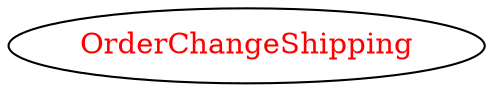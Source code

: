 digraph dependencyGraph {
 concentrate=true;
 ranksep="2.0";
 rankdir="LR"; 
 splines="ortho";
"OrderChangeShipping" [fontcolor="red"];
}